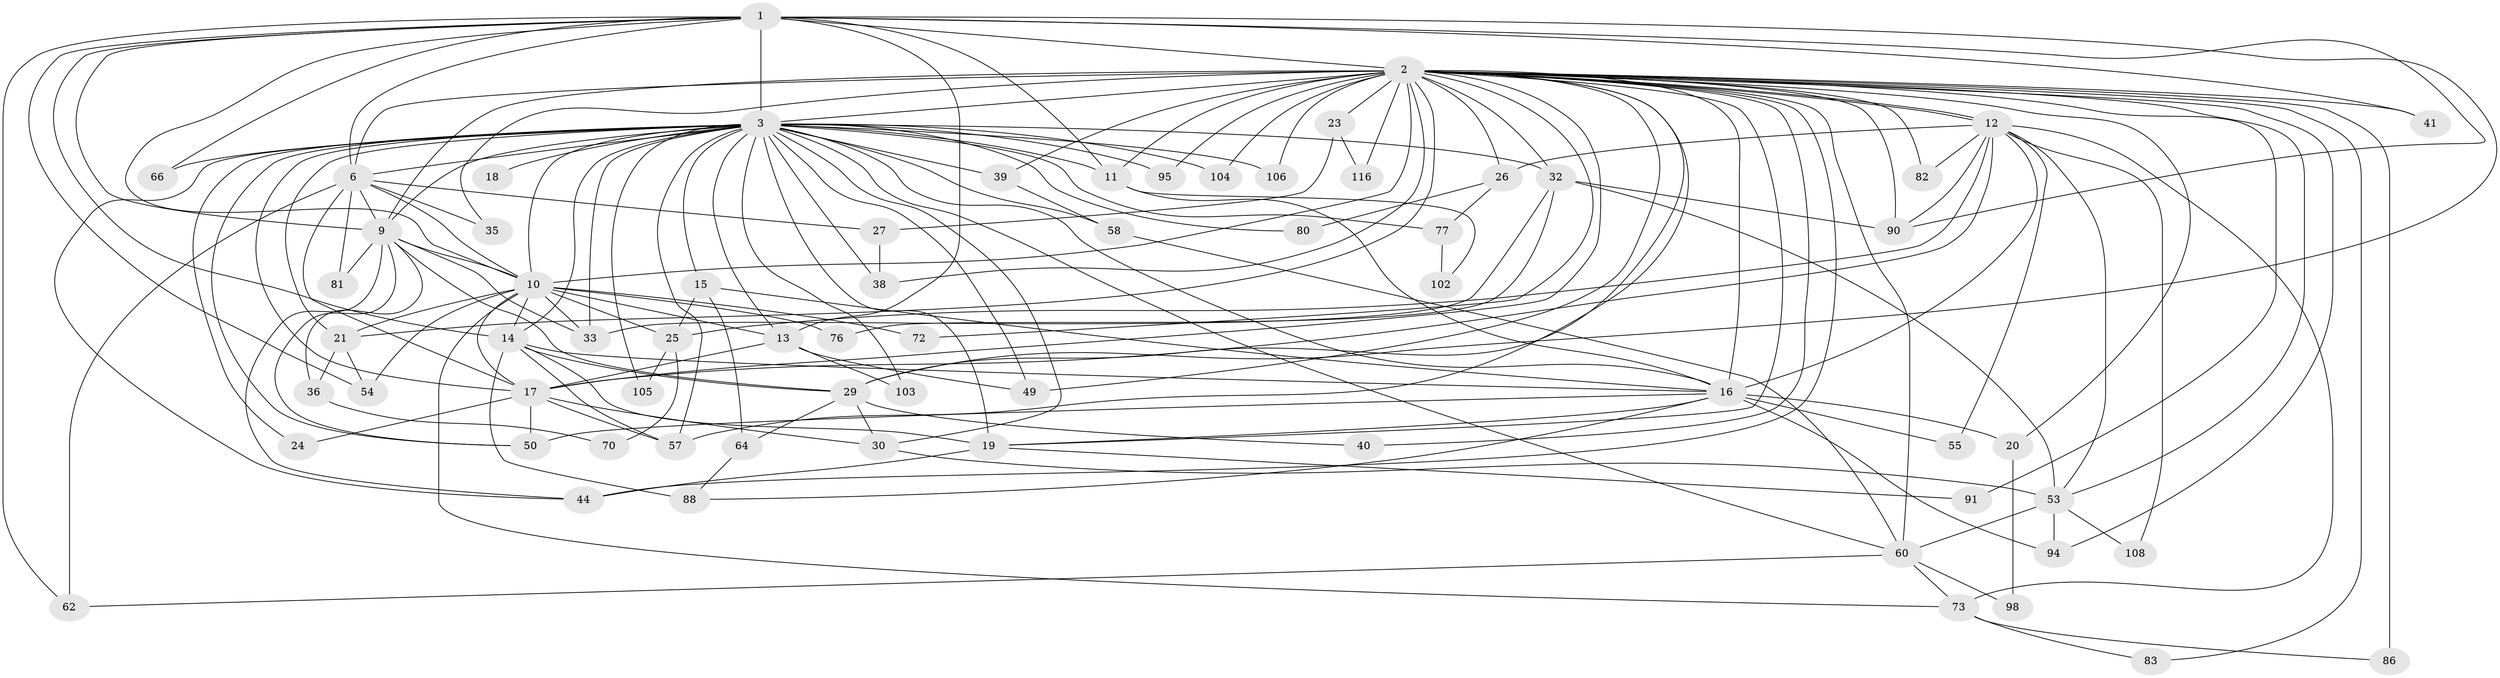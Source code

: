 // original degree distribution, {18: 0.007462686567164179, 24: 0.007462686567164179, 22: 0.007462686567164179, 28: 0.007462686567164179, 21: 0.007462686567164179, 14: 0.007462686567164179, 30: 0.007462686567164179, 17: 0.007462686567164179, 15: 0.007462686567164179, 20: 0.007462686567164179, 5: 0.04477611940298507, 10: 0.007462686567164179, 6: 0.04477611940298507, 8: 0.014925373134328358, 11: 0.007462686567164179, 9: 0.007462686567164179, 4: 0.1044776119402985, 3: 0.17164179104477612, 2: 0.5223880597014925}
// Generated by graph-tools (version 1.1) at 2025/14/03/09/25 04:14:13]
// undirected, 67 vertices, 173 edges
graph export_dot {
graph [start="1"]
  node [color=gray90,style=filled];
  1;
  2 [super="+4+46+133"];
  3 [super="+5+51+127+123+85+31+45+93"];
  6;
  9;
  10;
  11 [super="+37+97"];
  12 [super="+107+22"];
  13;
  14 [super="+61+92"];
  15;
  16 [super="+28+63+75+56"];
  17 [super="+48+129+68+69"];
  18 [super="+101+128"];
  19 [super="+34"];
  20;
  21 [super="+113"];
  23;
  24;
  25;
  26;
  27;
  29 [super="+71+134"];
  30;
  32 [super="+43"];
  33 [super="+47"];
  35;
  36;
  38;
  39;
  40;
  41;
  44 [super="+131+87"];
  49 [super="+52"];
  50 [super="+65"];
  53 [super="+109+79"];
  54 [super="+89"];
  55;
  57 [super="+74"];
  58 [super="+96"];
  60 [super="+67"];
  62;
  64 [super="+78"];
  66;
  70;
  72;
  73 [super="+84"];
  76;
  77;
  80;
  81;
  82;
  83;
  86 [super="+130"];
  88 [super="+117"];
  90 [super="+100"];
  91;
  94;
  95;
  98;
  102;
  103;
  104;
  105;
  106;
  108;
  116;
  1 -- 2 [weight=3];
  1 -- 3 [weight=3];
  1 -- 6;
  1 -- 9;
  1 -- 10;
  1 -- 11;
  1 -- 13;
  1 -- 41;
  1 -- 54;
  1 -- 62;
  1 -- 66;
  1 -- 29;
  1 -- 14;
  1 -- 90;
  2 -- 3 [weight=12];
  2 -- 6 [weight=3];
  2 -- 9 [weight=3];
  2 -- 10 [weight=3];
  2 -- 12 [weight=2];
  2 -- 12;
  2 -- 19;
  2 -- 23 [weight=2];
  2 -- 29 [weight=2];
  2 -- 32 [weight=2];
  2 -- 40;
  2 -- 49;
  2 -- 57;
  2 -- 83;
  2 -- 90 [weight=2];
  2 -- 86 [weight=2];
  2 -- 16 [weight=3];
  2 -- 17;
  2 -- 82;
  2 -- 20;
  2 -- 26;
  2 -- 91;
  2 -- 94;
  2 -- 95;
  2 -- 35;
  2 -- 38;
  2 -- 39;
  2 -- 104;
  2 -- 41;
  2 -- 106;
  2 -- 44;
  2 -- 116;
  2 -- 53;
  2 -- 11;
  2 -- 21;
  2 -- 72;
  2 -- 60;
  3 -- 6 [weight=3];
  3 -- 9 [weight=3];
  3 -- 10 [weight=4];
  3 -- 32;
  3 -- 66;
  3 -- 80;
  3 -- 11;
  3 -- 14;
  3 -- 15 [weight=3];
  3 -- 16 [weight=3];
  3 -- 18 [weight=4];
  3 -- 19 [weight=2];
  3 -- 21;
  3 -- 24;
  3 -- 30;
  3 -- 33;
  3 -- 39;
  3 -- 44;
  3 -- 49;
  3 -- 50;
  3 -- 58 [weight=2];
  3 -- 60;
  3 -- 77;
  3 -- 95;
  3 -- 103;
  3 -- 104;
  3 -- 105;
  3 -- 106;
  3 -- 13;
  3 -- 57;
  3 -- 38;
  3 -- 17;
  6 -- 9;
  6 -- 10;
  6 -- 27;
  6 -- 35;
  6 -- 62;
  6 -- 81;
  6 -- 17;
  9 -- 10;
  9 -- 36;
  9 -- 44;
  9 -- 81;
  9 -- 29;
  9 -- 33;
  9 -- 50;
  10 -- 13;
  10 -- 14;
  10 -- 17;
  10 -- 21;
  10 -- 25;
  10 -- 33;
  10 -- 72;
  10 -- 73;
  10 -- 76;
  10 -- 54;
  11 -- 102;
  11 -- 16;
  12 -- 53;
  12 -- 55;
  12 -- 82;
  12 -- 108;
  12 -- 17;
  12 -- 25;
  12 -- 16;
  12 -- 90;
  12 -- 26;
  12 -- 73;
  13 -- 103;
  13 -- 17;
  13 -- 49;
  14 -- 19;
  14 -- 57;
  14 -- 88 [weight=2];
  14 -- 16;
  14 -- 29;
  15 -- 16;
  15 -- 25;
  15 -- 64;
  16 -- 20;
  16 -- 55;
  16 -- 50;
  16 -- 19;
  16 -- 88;
  16 -- 94;
  17 -- 24;
  17 -- 57;
  17 -- 30;
  17 -- 50;
  19 -- 91;
  19 -- 44;
  20 -- 98;
  21 -- 36;
  21 -- 54;
  23 -- 27;
  23 -- 116;
  25 -- 70;
  25 -- 105;
  26 -- 77;
  26 -- 80;
  27 -- 38;
  29 -- 30;
  29 -- 40;
  29 -- 64;
  30 -- 53;
  32 -- 76;
  32 -- 33;
  32 -- 53 [weight=2];
  32 -- 90;
  36 -- 70;
  39 -- 58;
  53 -- 108;
  53 -- 94;
  53 -- 60;
  58 -- 60;
  60 -- 98;
  60 -- 73;
  60 -- 62;
  64 -- 88;
  73 -- 83;
  73 -- 86;
  77 -- 102;
}
